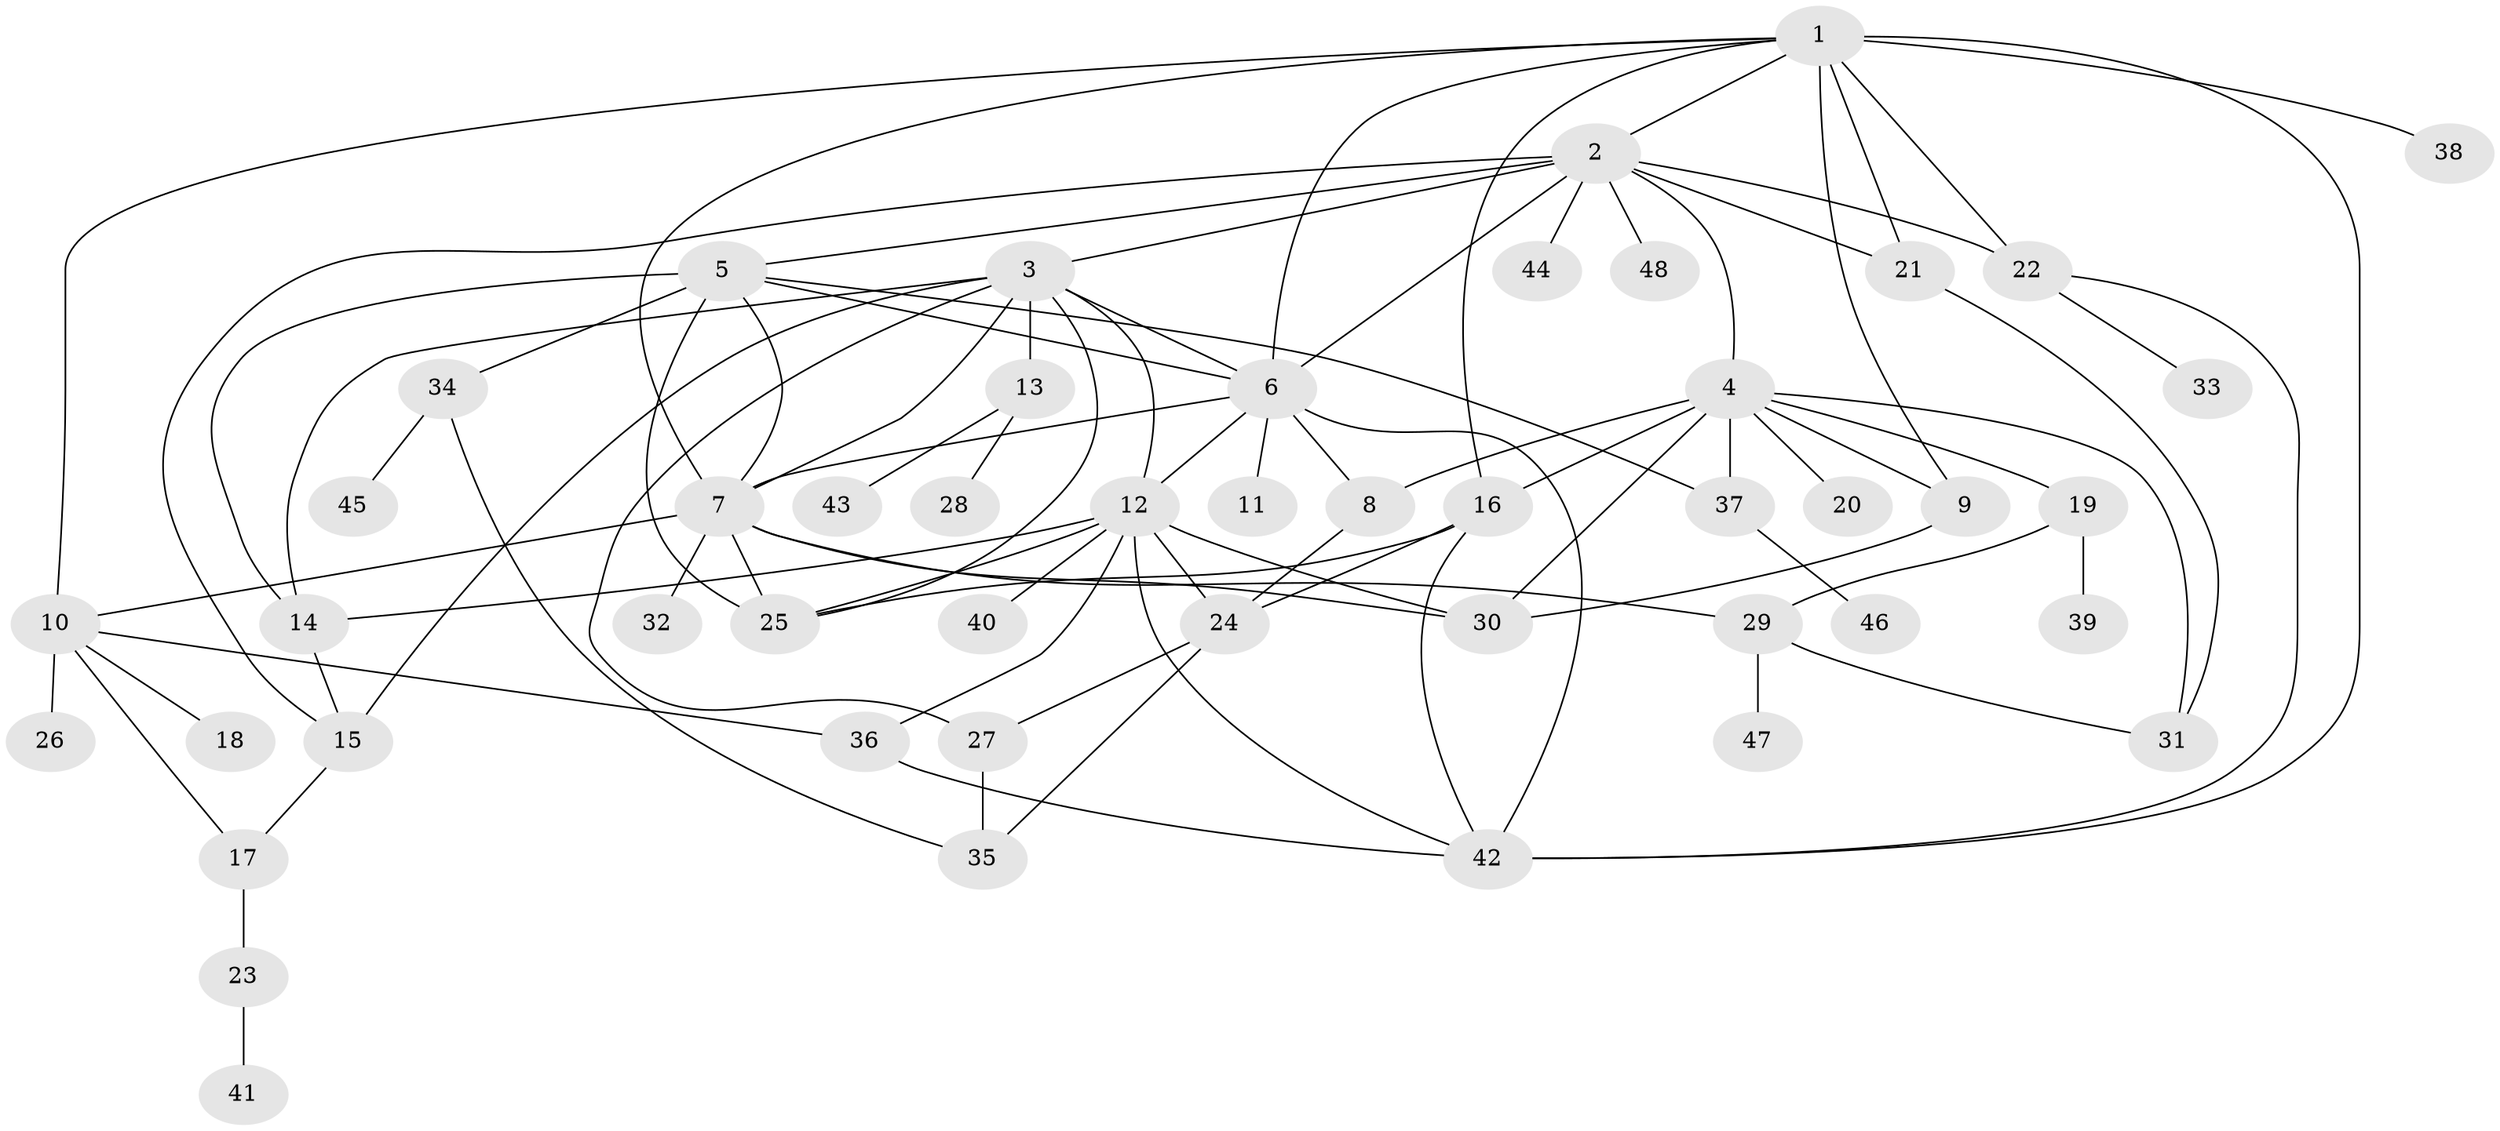 // original degree distribution, {10: 0.042105263157894736, 14: 0.010526315789473684, 16: 0.010526315789473684, 15: 0.010526315789473684, 4: 0.10526315789473684, 5: 0.042105263157894736, 9: 0.010526315789473684, 11: 0.010526315789473684, 1: 0.49473684210526314, 2: 0.14736842105263157, 3: 0.08421052631578947, 6: 0.010526315789473684, 7: 0.021052631578947368}
// Generated by graph-tools (version 1.1) at 2025/50/03/04/25 22:50:08]
// undirected, 48 vertices, 87 edges
graph export_dot {
  node [color=gray90,style=filled];
  1;
  2;
  3;
  4;
  5;
  6;
  7;
  8;
  9;
  10;
  11;
  12;
  13;
  14;
  15;
  16;
  17;
  18;
  19;
  20;
  21;
  22;
  23;
  24;
  25;
  26;
  27;
  28;
  29;
  30;
  31;
  32;
  33;
  34;
  35;
  36;
  37;
  38;
  39;
  40;
  41;
  42;
  43;
  44;
  45;
  46;
  47;
  48;
  1 -- 2 [weight=2.0];
  1 -- 6 [weight=1.0];
  1 -- 7 [weight=1.0];
  1 -- 9 [weight=2.0];
  1 -- 10 [weight=2.0];
  1 -- 16 [weight=1.0];
  1 -- 21 [weight=1.0];
  1 -- 22 [weight=3.0];
  1 -- 38 [weight=1.0];
  1 -- 42 [weight=1.0];
  2 -- 3 [weight=1.0];
  2 -- 4 [weight=1.0];
  2 -- 5 [weight=1.0];
  2 -- 6 [weight=2.0];
  2 -- 15 [weight=1.0];
  2 -- 21 [weight=1.0];
  2 -- 22 [weight=1.0];
  2 -- 44 [weight=1.0];
  2 -- 48 [weight=1.0];
  3 -- 6 [weight=1.0];
  3 -- 7 [weight=1.0];
  3 -- 12 [weight=1.0];
  3 -- 13 [weight=1.0];
  3 -- 14 [weight=1.0];
  3 -- 15 [weight=1.0];
  3 -- 25 [weight=1.0];
  3 -- 27 [weight=1.0];
  4 -- 8 [weight=1.0];
  4 -- 9 [weight=1.0];
  4 -- 16 [weight=1.0];
  4 -- 19 [weight=1.0];
  4 -- 20 [weight=1.0];
  4 -- 30 [weight=1.0];
  4 -- 31 [weight=1.0];
  4 -- 37 [weight=1.0];
  5 -- 6 [weight=1.0];
  5 -- 7 [weight=1.0];
  5 -- 14 [weight=1.0];
  5 -- 25 [weight=7.0];
  5 -- 34 [weight=1.0];
  5 -- 37 [weight=1.0];
  6 -- 7 [weight=1.0];
  6 -- 8 [weight=1.0];
  6 -- 11 [weight=5.0];
  6 -- 12 [weight=1.0];
  6 -- 42 [weight=1.0];
  7 -- 10 [weight=1.0];
  7 -- 25 [weight=1.0];
  7 -- 29 [weight=1.0];
  7 -- 30 [weight=1.0];
  7 -- 32 [weight=1.0];
  8 -- 24 [weight=1.0];
  9 -- 30 [weight=1.0];
  10 -- 17 [weight=1.0];
  10 -- 18 [weight=1.0];
  10 -- 26 [weight=3.0];
  10 -- 36 [weight=1.0];
  12 -- 14 [weight=1.0];
  12 -- 24 [weight=3.0];
  12 -- 25 [weight=1.0];
  12 -- 30 [weight=1.0];
  12 -- 36 [weight=1.0];
  12 -- 40 [weight=1.0];
  12 -- 42 [weight=1.0];
  13 -- 28 [weight=1.0];
  13 -- 43 [weight=1.0];
  14 -- 15 [weight=1.0];
  15 -- 17 [weight=1.0];
  16 -- 24 [weight=1.0];
  16 -- 25 [weight=1.0];
  16 -- 42 [weight=1.0];
  17 -- 23 [weight=1.0];
  19 -- 29 [weight=1.0];
  19 -- 39 [weight=1.0];
  21 -- 31 [weight=1.0];
  22 -- 33 [weight=1.0];
  22 -- 42 [weight=1.0];
  23 -- 41 [weight=1.0];
  24 -- 27 [weight=1.0];
  24 -- 35 [weight=1.0];
  27 -- 35 [weight=1.0];
  29 -- 31 [weight=1.0];
  29 -- 47 [weight=1.0];
  34 -- 35 [weight=1.0];
  34 -- 45 [weight=1.0];
  36 -- 42 [weight=1.0];
  37 -- 46 [weight=1.0];
}
